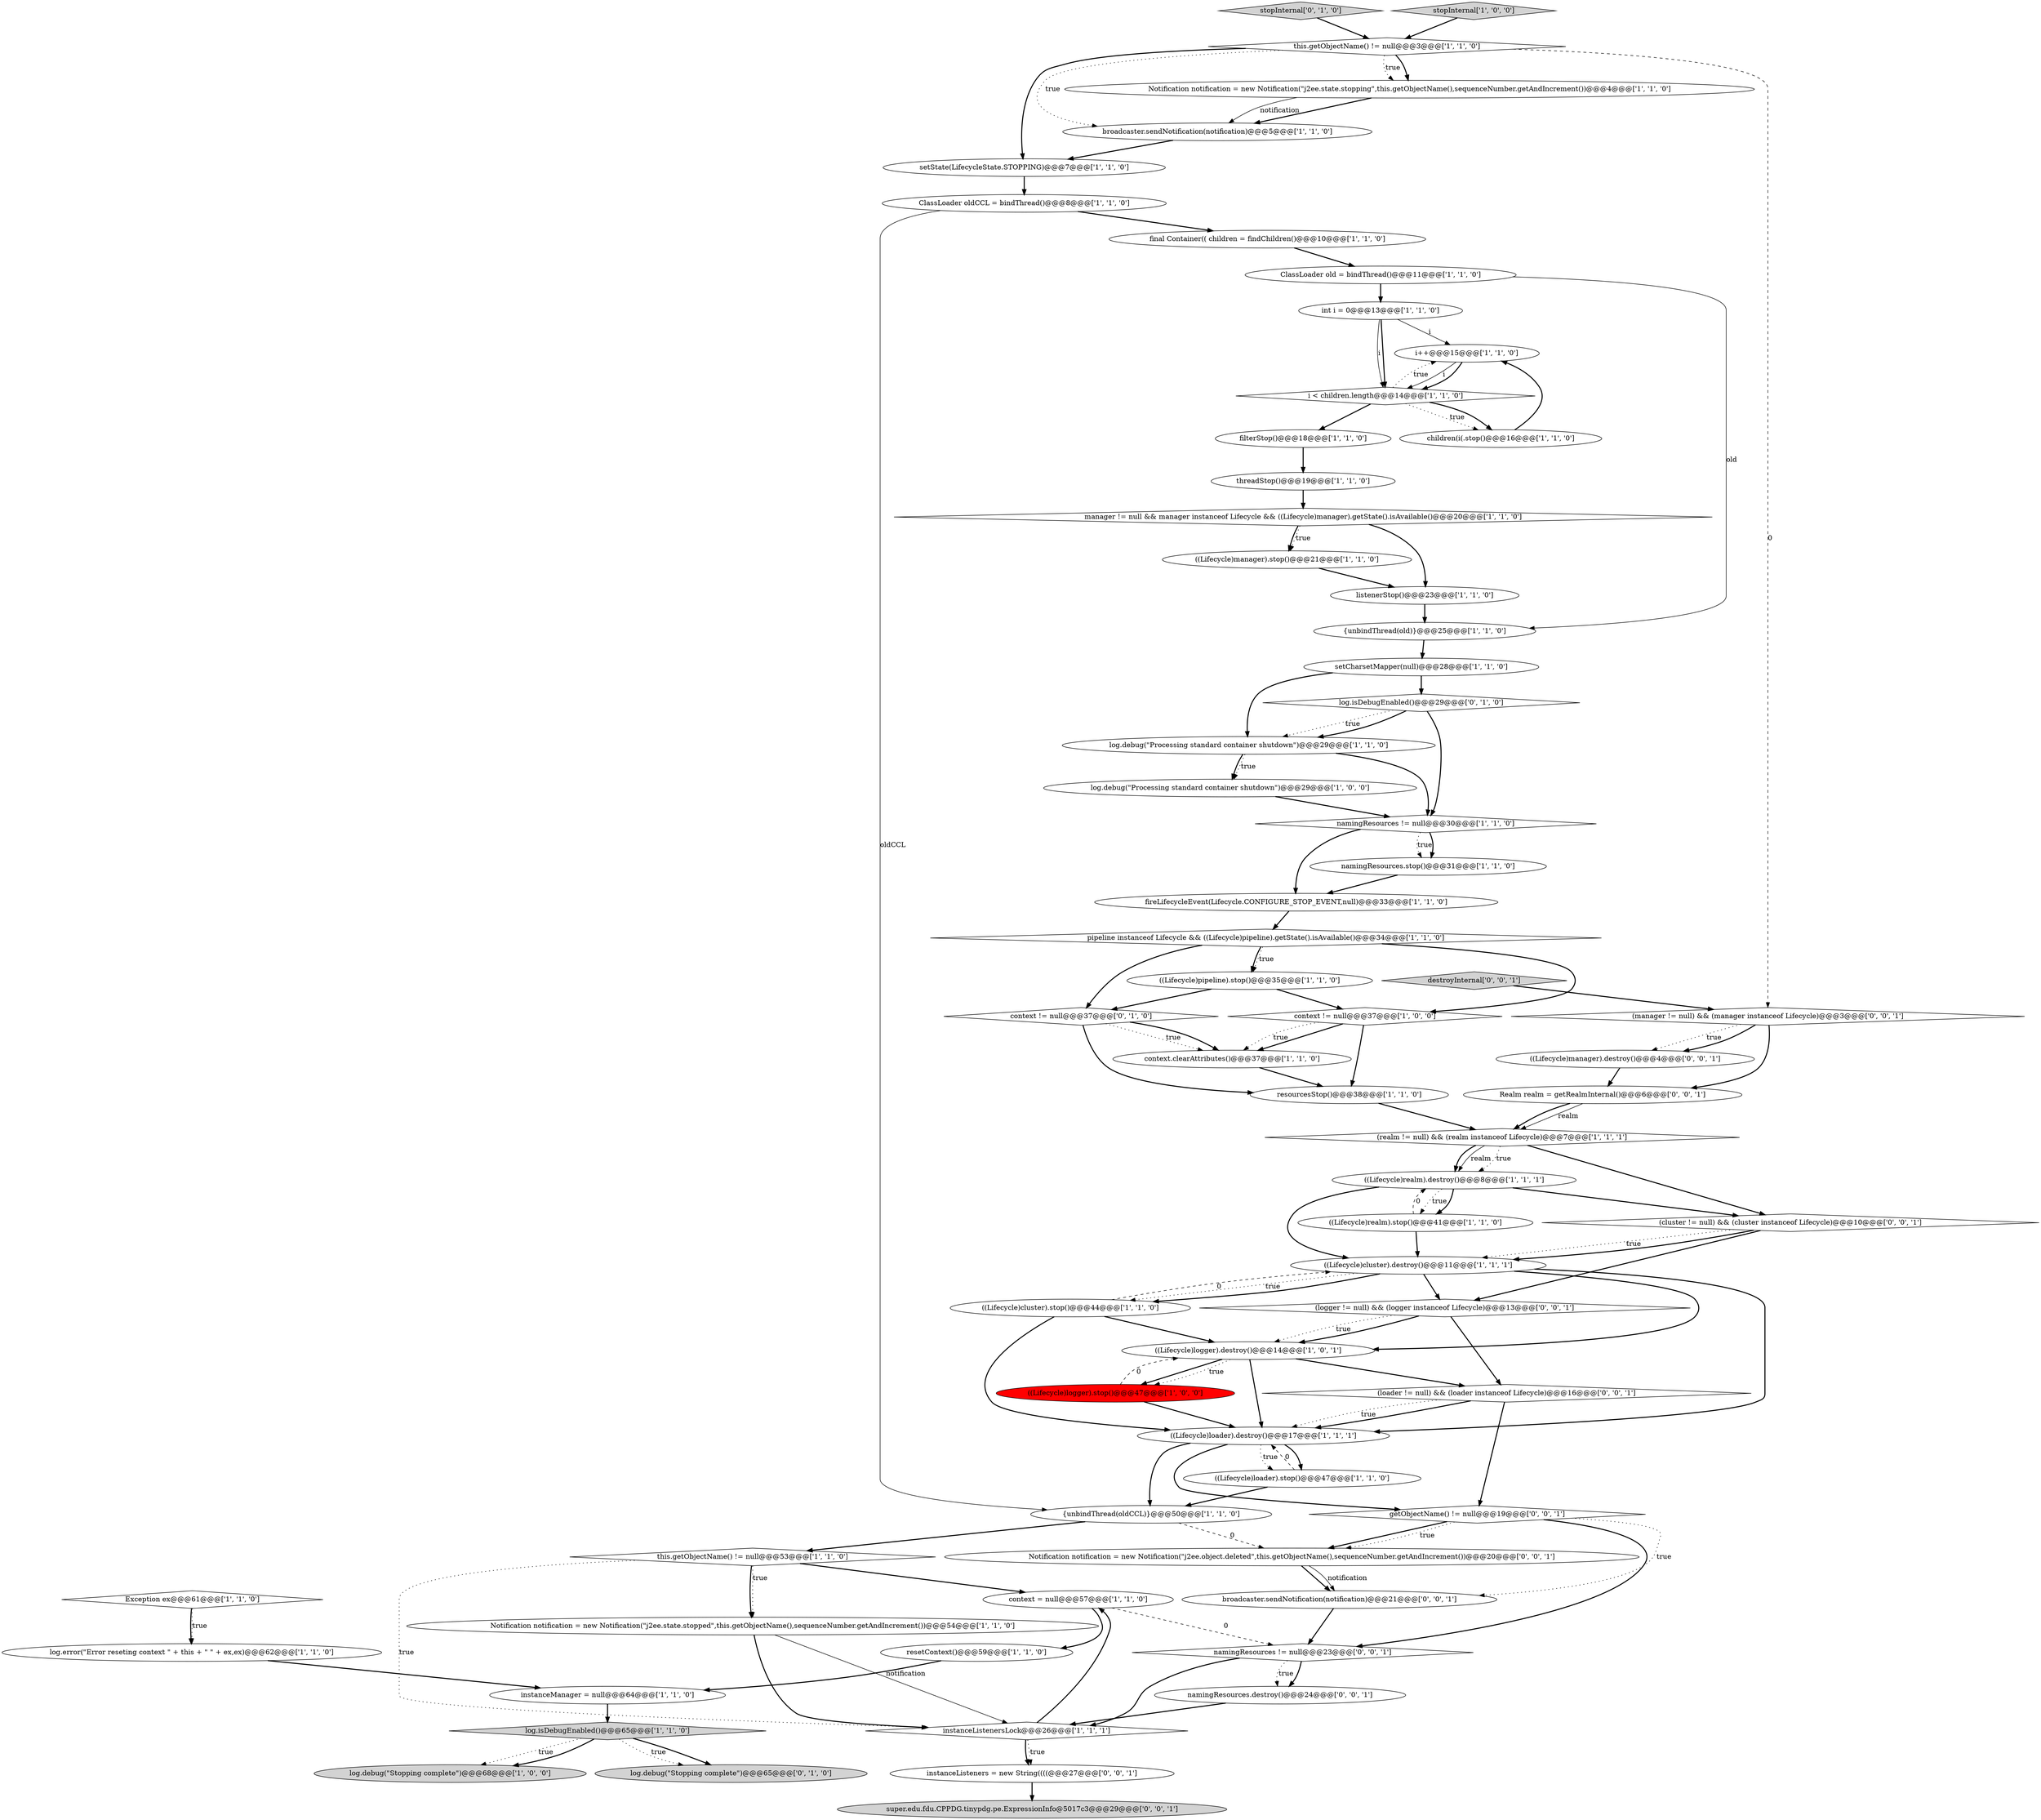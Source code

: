 digraph {
10 [style = filled, label = "resetContext()@@@59@@@['1', '1', '0']", fillcolor = white, shape = ellipse image = "AAA0AAABBB1BBB"];
40 [style = filled, label = "instanceListenersLock@@@26@@@['1', '1', '1']", fillcolor = white, shape = diamond image = "AAA0AAABBB1BBB"];
7 [style = filled, label = "threadStop()@@@19@@@['1', '1', '0']", fillcolor = white, shape = ellipse image = "AAA0AAABBB1BBB"];
37 [style = filled, label = "context = null@@@57@@@['1', '1', '0']", fillcolor = white, shape = ellipse image = "AAA0AAABBB1BBB"];
56 [style = filled, label = "Notification notification = new Notification(\"j2ee.object.deleted\",this.getObjectName(),sequenceNumber.getAndIncrement())@@@20@@@['0', '0', '1']", fillcolor = white, shape = ellipse image = "AAA0AAABBB3BBB"];
31 [style = filled, label = "context != null@@@37@@@['1', '0', '0']", fillcolor = white, shape = diamond image = "AAA0AAABBB1BBB"];
6 [style = filled, label = "log.error(\"Error reseting context \" + this + \" \" + ex,ex)@@@62@@@['1', '1', '0']", fillcolor = white, shape = ellipse image = "AAA0AAABBB1BBB"];
18 [style = filled, label = "((Lifecycle)cluster).destroy()@@@11@@@['1', '1', '1']", fillcolor = white, shape = ellipse image = "AAA0AAABBB1BBB"];
21 [style = filled, label = "ClassLoader old = bindThread()@@@11@@@['1', '1', '0']", fillcolor = white, shape = ellipse image = "AAA0AAABBB1BBB"];
61 [style = filled, label = "Realm realm = getRealmInternal()@@@6@@@['0', '0', '1']", fillcolor = white, shape = ellipse image = "AAA0AAABBB3BBB"];
2 [style = filled, label = "((Lifecycle)loader).destroy()@@@17@@@['1', '1', '1']", fillcolor = white, shape = ellipse image = "AAA0AAABBB1BBB"];
16 [style = filled, label = "((Lifecycle)realm).stop()@@@41@@@['1', '1', '0']", fillcolor = white, shape = ellipse image = "AAA0AAABBB1BBB"];
46 [style = filled, label = "((Lifecycle)logger).destroy()@@@14@@@['1', '0', '1']", fillcolor = white, shape = ellipse image = "AAA0AAABBB1BBB"];
25 [style = filled, label = "pipeline instanceof Lifecycle && ((Lifecycle)pipeline).getState().isAvailable()@@@34@@@['1', '1', '0']", fillcolor = white, shape = diamond image = "AAA0AAABBB1BBB"];
58 [style = filled, label = "getObjectName() != null@@@19@@@['0', '0', '1']", fillcolor = white, shape = diamond image = "AAA0AAABBB3BBB"];
48 [style = filled, label = "log.debug(\"Processing standard container shutdown\")@@@29@@@['1', '1', '0']", fillcolor = white, shape = ellipse image = "AAA0AAABBB1BBB"];
41 [style = filled, label = "namingResources.stop()@@@31@@@['1', '1', '0']", fillcolor = white, shape = ellipse image = "AAA0AAABBB1BBB"];
55 [style = filled, label = "instanceListeners = new String((((@@@27@@@['0', '0', '1']", fillcolor = white, shape = ellipse image = "AAA0AAABBB3BBB"];
23 [style = filled, label = "Notification notification = new Notification(\"j2ee.state.stopping\",this.getObjectName(),sequenceNumber.getAndIncrement())@@@4@@@['1', '1', '0']", fillcolor = white, shape = ellipse image = "AAA0AAABBB1BBB"];
52 [style = filled, label = "stopInternal['0', '1', '0']", fillcolor = lightgray, shape = diamond image = "AAA0AAABBB2BBB"];
53 [style = filled, label = "(loader != null) && (loader instanceof Lifecycle)@@@16@@@['0', '0', '1']", fillcolor = white, shape = diamond image = "AAA0AAABBB3BBB"];
45 [style = filled, label = "broadcaster.sendNotification(notification)@@@5@@@['1', '1', '0']", fillcolor = white, shape = ellipse image = "AAA0AAABBB1BBB"];
66 [style = filled, label = "(cluster != null) && (cluster instanceof Lifecycle)@@@10@@@['0', '0', '1']", fillcolor = white, shape = diamond image = "AAA0AAABBB3BBB"];
27 [style = filled, label = "log.isDebugEnabled()@@@65@@@['1', '1', '0']", fillcolor = lightgray, shape = diamond image = "AAA0AAABBB1BBB"];
11 [style = filled, label = "setCharsetMapper(null)@@@28@@@['1', '1', '0']", fillcolor = white, shape = ellipse image = "AAA0AAABBB1BBB"];
8 [style = filled, label = "this.getObjectName() != null@@@3@@@['1', '1', '0']", fillcolor = white, shape = diamond image = "AAA0AAABBB1BBB"];
62 [style = filled, label = "(manager != null) && (manager instanceof Lifecycle)@@@3@@@['0', '0', '1']", fillcolor = white, shape = diamond image = "AAA0AAABBB3BBB"];
26 [style = filled, label = "((Lifecycle)realm).destroy()@@@8@@@['1', '1', '1']", fillcolor = white, shape = ellipse image = "AAA0AAABBB1BBB"];
24 [style = filled, label = "filterStop()@@@18@@@['1', '1', '0']", fillcolor = white, shape = ellipse image = "AAA0AAABBB1BBB"];
47 [style = filled, label = "manager != null && manager instanceof Lifecycle && ((Lifecycle)manager).getState().isAvailable()@@@20@@@['1', '1', '0']", fillcolor = white, shape = diamond image = "AAA0AAABBB1BBB"];
1 [style = filled, label = "this.getObjectName() != null@@@53@@@['1', '1', '0']", fillcolor = white, shape = diamond image = "AAA0AAABBB1BBB"];
5 [style = filled, label = "final Container(( children = findChildren()@@@10@@@['1', '1', '0']", fillcolor = white, shape = ellipse image = "AAA0AAABBB1BBB"];
12 [style = filled, label = "children(i(.stop()@@@16@@@['1', '1', '0']", fillcolor = white, shape = ellipse image = "AAA0AAABBB1BBB"];
57 [style = filled, label = "namingResources != null@@@23@@@['0', '0', '1']", fillcolor = white, shape = diamond image = "AAA0AAABBB3BBB"];
30 [style = filled, label = "namingResources != null@@@30@@@['1', '1', '0']", fillcolor = white, shape = diamond image = "AAA0AAABBB1BBB"];
60 [style = filled, label = "(logger != null) && (logger instanceof Lifecycle)@@@13@@@['0', '0', '1']", fillcolor = white, shape = diamond image = "AAA0AAABBB3BBB"];
17 [style = filled, label = "((Lifecycle)loader).stop()@@@47@@@['1', '1', '0']", fillcolor = white, shape = ellipse image = "AAA0AAABBB1BBB"];
39 [style = filled, label = "{unbindThread(oldCCL)}@@@50@@@['1', '1', '0']", fillcolor = white, shape = ellipse image = "AAA0AAABBB1BBB"];
63 [style = filled, label = "((Lifecycle)manager).destroy()@@@4@@@['0', '0', '1']", fillcolor = white, shape = ellipse image = "AAA0AAABBB3BBB"];
38 [style = filled, label = "context.clearAttributes()@@@37@@@['1', '1', '0']", fillcolor = white, shape = ellipse image = "AAA0AAABBB1BBB"];
49 [style = filled, label = "log.debug(\"Stopping complete\")@@@65@@@['0', '1', '0']", fillcolor = lightgray, shape = ellipse image = "AAA0AAABBB2BBB"];
13 [style = filled, label = "fireLifecycleEvent(Lifecycle.CONFIGURE_STOP_EVENT,null)@@@33@@@['1', '1', '0']", fillcolor = white, shape = ellipse image = "AAA0AAABBB1BBB"];
4 [style = filled, label = "log.debug(\"Stopping complete\")@@@68@@@['1', '0', '0']", fillcolor = lightgray, shape = ellipse image = "AAA0AAABBB1BBB"];
22 [style = filled, label = "Exception ex@@@61@@@['1', '1', '0']", fillcolor = white, shape = diamond image = "AAA0AAABBB1BBB"];
44 [style = filled, label = "Notification notification = new Notification(\"j2ee.state.stopped\",this.getObjectName(),sequenceNumber.getAndIncrement())@@@54@@@['1', '1', '0']", fillcolor = white, shape = ellipse image = "AAA0AAABBB1BBB"];
64 [style = filled, label = "broadcaster.sendNotification(notification)@@@21@@@['0', '0', '1']", fillcolor = white, shape = ellipse image = "AAA0AAABBB3BBB"];
28 [style = filled, label = "int i = 0@@@13@@@['1', '1', '0']", fillcolor = white, shape = ellipse image = "AAA0AAABBB1BBB"];
3 [style = filled, label = "((Lifecycle)manager).stop()@@@21@@@['1', '1', '0']", fillcolor = white, shape = ellipse image = "AAA0AAABBB1BBB"];
14 [style = filled, label = "ClassLoader oldCCL = bindThread()@@@8@@@['1', '1', '0']", fillcolor = white, shape = ellipse image = "AAA0AAABBB1BBB"];
42 [style = filled, label = "setState(LifecycleState.STOPPING)@@@7@@@['1', '1', '0']", fillcolor = white, shape = ellipse image = "AAA0AAABBB1BBB"];
19 [style = filled, label = "i++@@@15@@@['1', '1', '0']", fillcolor = white, shape = ellipse image = "AAA0AAABBB1BBB"];
9 [style = filled, label = "((Lifecycle)logger).stop()@@@47@@@['1', '0', '0']", fillcolor = red, shape = ellipse image = "AAA1AAABBB1BBB"];
51 [style = filled, label = "context != null@@@37@@@['0', '1', '0']", fillcolor = white, shape = diamond image = "AAA0AAABBB2BBB"];
0 [style = filled, label = "log.debug(\"Processing standard container shutdown\")@@@29@@@['1', '0', '0']", fillcolor = white, shape = ellipse image = "AAA0AAABBB1BBB"];
29 [style = filled, label = "(realm != null) && (realm instanceof Lifecycle)@@@7@@@['1', '1', '1']", fillcolor = white, shape = diamond image = "AAA0AAABBB1BBB"];
36 [style = filled, label = "((Lifecycle)cluster).stop()@@@44@@@['1', '1', '0']", fillcolor = white, shape = ellipse image = "AAA0AAABBB1BBB"];
15 [style = filled, label = "((Lifecycle)pipeline).stop()@@@35@@@['1', '1', '0']", fillcolor = white, shape = ellipse image = "AAA0AAABBB1BBB"];
33 [style = filled, label = "resourcesStop()@@@38@@@['1', '1', '0']", fillcolor = white, shape = ellipse image = "AAA0AAABBB1BBB"];
54 [style = filled, label = "super.edu.fdu.CPPDG.tinypdg.pe.ExpressionInfo@5017c3@@@29@@@['0', '0', '1']", fillcolor = lightgray, shape = ellipse image = "AAA0AAABBB3BBB"];
65 [style = filled, label = "destroyInternal['0', '0', '1']", fillcolor = lightgray, shape = diamond image = "AAA0AAABBB3BBB"];
32 [style = filled, label = "listenerStop()@@@23@@@['1', '1', '0']", fillcolor = white, shape = ellipse image = "AAA0AAABBB1BBB"];
35 [style = filled, label = "instanceManager = null@@@64@@@['1', '1', '0']", fillcolor = white, shape = ellipse image = "AAA0AAABBB1BBB"];
50 [style = filled, label = "log.isDebugEnabled()@@@29@@@['0', '1', '0']", fillcolor = white, shape = diamond image = "AAA0AAABBB2BBB"];
43 [style = filled, label = "{unbindThread(old)}@@@25@@@['1', '1', '0']", fillcolor = white, shape = ellipse image = "AAA0AAABBB1BBB"];
34 [style = filled, label = "i < children.length@@@14@@@['1', '1', '0']", fillcolor = white, shape = diamond image = "AAA0AAABBB1BBB"];
59 [style = filled, label = "namingResources.destroy()@@@24@@@['0', '0', '1']", fillcolor = white, shape = ellipse image = "AAA0AAABBB3BBB"];
20 [style = filled, label = "stopInternal['1', '0', '0']", fillcolor = lightgray, shape = diamond image = "AAA0AAABBB1BBB"];
34->12 [style = dotted, label="true"];
0->30 [style = bold, label=""];
52->8 [style = bold, label=""];
30->13 [style = bold, label=""];
6->35 [style = bold, label=""];
23->45 [style = bold, label=""];
56->64 [style = bold, label=""];
46->2 [style = bold, label=""];
40->55 [style = bold, label=""];
62->61 [style = bold, label=""];
65->62 [style = bold, label=""];
60->53 [style = bold, label=""];
10->35 [style = bold, label=""];
53->58 [style = bold, label=""];
29->26 [style = solid, label="realm"];
27->49 [style = dotted, label="true"];
57->59 [style = bold, label=""];
29->26 [style = dotted, label="true"];
27->49 [style = bold, label=""];
21->28 [style = bold, label=""];
25->31 [style = bold, label=""];
16->26 [style = dashed, label="0"];
34->24 [style = bold, label=""];
50->48 [style = dotted, label="true"];
36->2 [style = bold, label=""];
45->42 [style = bold, label=""];
25->15 [style = bold, label=""];
61->29 [style = solid, label="realm"];
18->46 [style = bold, label=""];
19->34 [style = solid, label="i"];
66->60 [style = bold, label=""];
26->16 [style = dotted, label="true"];
40->55 [style = dotted, label="true"];
1->44 [style = dotted, label="true"];
9->46 [style = dashed, label="0"];
41->13 [style = bold, label=""];
26->66 [style = bold, label=""];
40->37 [style = bold, label=""];
25->51 [style = bold, label=""];
14->39 [style = solid, label="oldCCL"];
13->25 [style = bold, label=""];
30->41 [style = dotted, label="true"];
19->34 [style = bold, label=""];
30->41 [style = bold, label=""];
8->23 [style = bold, label=""];
1->44 [style = bold, label=""];
57->40 [style = bold, label=""];
11->48 [style = bold, label=""];
9->2 [style = bold, label=""];
50->30 [style = bold, label=""];
66->18 [style = dotted, label="true"];
8->23 [style = dotted, label="true"];
29->66 [style = bold, label=""];
58->56 [style = bold, label=""];
29->26 [style = bold, label=""];
43->11 [style = bold, label=""];
47->3 [style = dotted, label="true"];
1->40 [style = dotted, label="true"];
33->29 [style = bold, label=""];
5->21 [style = bold, label=""];
26->16 [style = bold, label=""];
2->39 [style = bold, label=""];
36->46 [style = bold, label=""];
34->19 [style = dotted, label="true"];
25->15 [style = dotted, label="true"];
20->8 [style = bold, label=""];
15->31 [style = bold, label=""];
31->33 [style = bold, label=""];
17->39 [style = bold, label=""];
61->29 [style = bold, label=""];
38->33 [style = bold, label=""];
24->7 [style = bold, label=""];
64->57 [style = bold, label=""];
51->33 [style = bold, label=""];
22->6 [style = bold, label=""];
23->45 [style = solid, label="notification"];
2->17 [style = bold, label=""];
17->2 [style = dashed, label="0"];
16->18 [style = bold, label=""];
46->9 [style = bold, label=""];
47->3 [style = bold, label=""];
60->46 [style = dotted, label="true"];
62->63 [style = dotted, label="true"];
37->10 [style = bold, label=""];
58->56 [style = dotted, label="true"];
18->36 [style = dotted, label="true"];
18->60 [style = bold, label=""];
58->57 [style = bold, label=""];
8->62 [style = dashed, label="0"];
31->38 [style = bold, label=""];
50->48 [style = bold, label=""];
27->4 [style = dotted, label="true"];
42->14 [style = bold, label=""];
58->64 [style = dotted, label="true"];
47->32 [style = bold, label=""];
28->19 [style = solid, label="i"];
11->50 [style = bold, label=""];
39->1 [style = bold, label=""];
63->61 [style = bold, label=""];
48->30 [style = bold, label=""];
53->2 [style = dotted, label="true"];
21->43 [style = solid, label="old"];
1->37 [style = bold, label=""];
14->5 [style = bold, label=""];
39->56 [style = dashed, label="0"];
35->27 [style = bold, label=""];
28->34 [style = bold, label=""];
7->47 [style = bold, label=""];
36->18 [style = dashed, label="0"];
8->45 [style = dotted, label="true"];
2->17 [style = dotted, label="true"];
59->40 [style = bold, label=""];
46->53 [style = bold, label=""];
62->63 [style = bold, label=""];
44->40 [style = bold, label=""];
57->59 [style = dotted, label="true"];
18->36 [style = bold, label=""];
2->58 [style = bold, label=""];
32->43 [style = bold, label=""];
18->2 [style = bold, label=""];
34->12 [style = bold, label=""];
22->6 [style = dotted, label="true"];
56->64 [style = solid, label="notification"];
60->46 [style = bold, label=""];
46->9 [style = dotted, label="true"];
48->0 [style = bold, label=""];
53->2 [style = bold, label=""];
28->34 [style = solid, label="i"];
27->4 [style = bold, label=""];
51->38 [style = dotted, label="true"];
8->42 [style = bold, label=""];
51->38 [style = bold, label=""];
66->18 [style = bold, label=""];
31->38 [style = dotted, label="true"];
37->57 [style = dashed, label="0"];
55->54 [style = bold, label=""];
12->19 [style = bold, label=""];
3->32 [style = bold, label=""];
44->40 [style = solid, label="notification"];
26->18 [style = bold, label=""];
48->0 [style = dotted, label="true"];
15->51 [style = bold, label=""];
}
